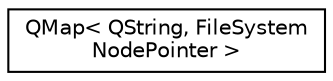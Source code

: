 digraph "类继承关系图"
{
  edge [fontname="Helvetica",fontsize="10",labelfontname="Helvetica",labelfontsize="10"];
  node [fontname="Helvetica",fontsize="10",shape=record];
  rankdir="LR";
  Node0 [label="QMap\< QString, FileSystem\lNodePointer \>",height=0.2,width=0.4,color="black", fillcolor="white", style="filled",URL="$class_q_map.html"];
}
